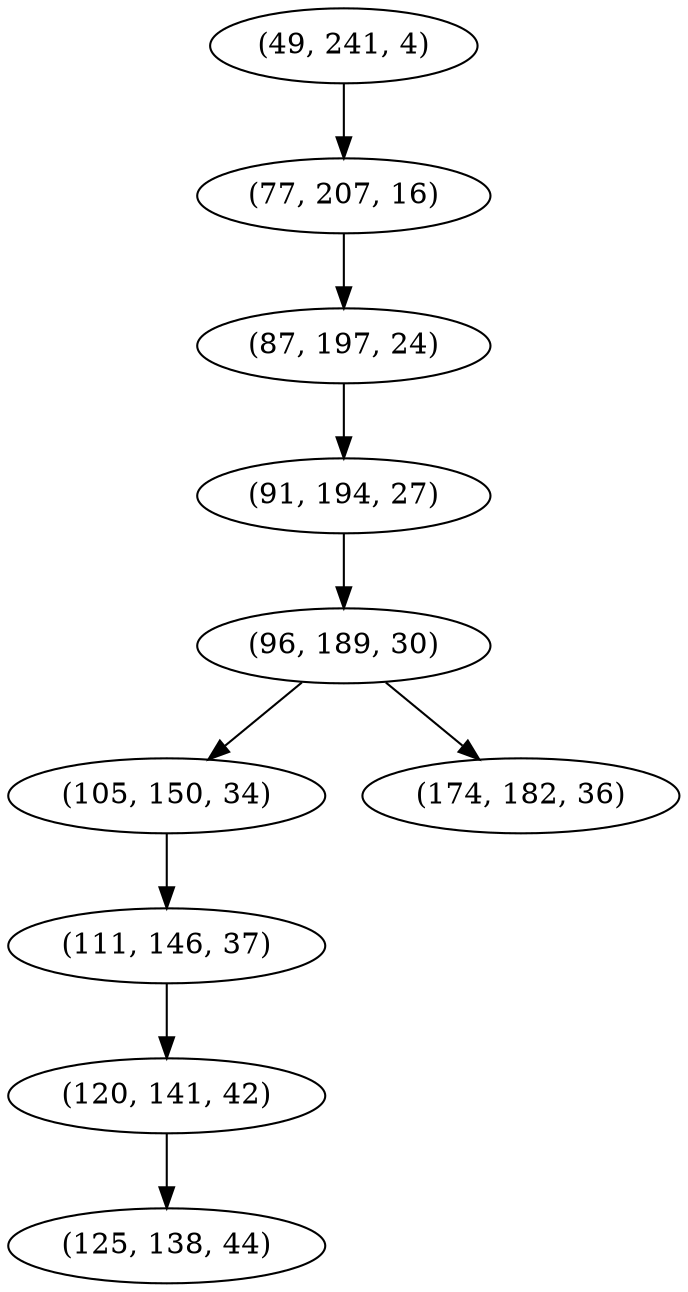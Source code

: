 digraph tree {
    "(49, 241, 4)";
    "(77, 207, 16)";
    "(87, 197, 24)";
    "(91, 194, 27)";
    "(96, 189, 30)";
    "(105, 150, 34)";
    "(111, 146, 37)";
    "(120, 141, 42)";
    "(125, 138, 44)";
    "(174, 182, 36)";
    "(49, 241, 4)" -> "(77, 207, 16)";
    "(77, 207, 16)" -> "(87, 197, 24)";
    "(87, 197, 24)" -> "(91, 194, 27)";
    "(91, 194, 27)" -> "(96, 189, 30)";
    "(96, 189, 30)" -> "(105, 150, 34)";
    "(96, 189, 30)" -> "(174, 182, 36)";
    "(105, 150, 34)" -> "(111, 146, 37)";
    "(111, 146, 37)" -> "(120, 141, 42)";
    "(120, 141, 42)" -> "(125, 138, 44)";
}
